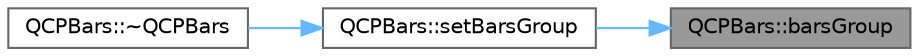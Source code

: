 digraph "QCPBars::barsGroup"
{
 // LATEX_PDF_SIZE
  bgcolor="transparent";
  edge [fontname=Helvetica,fontsize=10,labelfontname=Helvetica,labelfontsize=10];
  node [fontname=Helvetica,fontsize=10,shape=box,height=0.2,width=0.4];
  rankdir="RL";
  Node1 [label="QCPBars::barsGroup",height=0.2,width=0.4,color="gray40", fillcolor="grey60", style="filled", fontcolor="black",tooltip=" "];
  Node1 -> Node2 [dir="back",color="steelblue1",style="solid"];
  Node2 [label="QCPBars::setBarsGroup",height=0.2,width=0.4,color="grey40", fillcolor="white", style="filled",URL="$class_q_c_p_bars.html#aedd1709061f0b307c47ddb45e172ef9a",tooltip=" "];
  Node2 -> Node3 [dir="back",color="steelblue1",style="solid"];
  Node3 [label="QCPBars::~QCPBars",height=0.2,width=0.4,color="grey40", fillcolor="white", style="filled",URL="$class_q_c_p_bars.html#a4d880e28031ef120603f543379be2f22",tooltip=" "];
}
